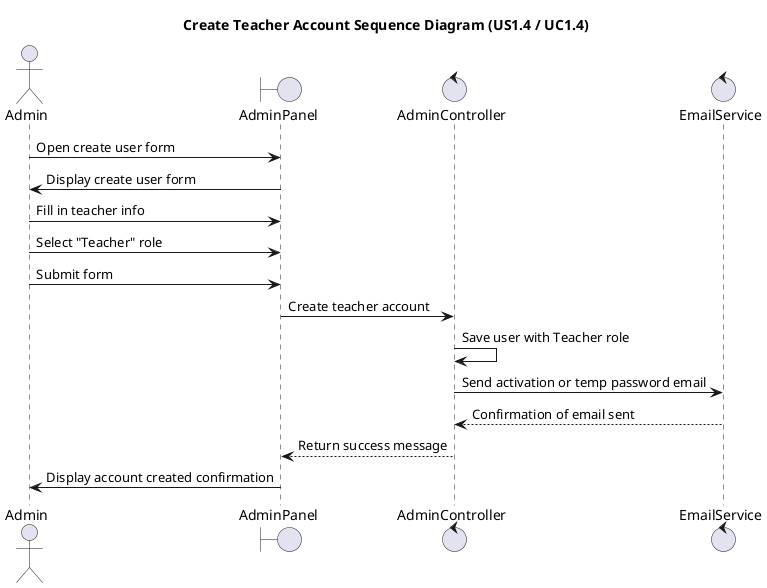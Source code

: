 @startuml CreateTeacherAccount
title Create Teacher Account Sequence Diagram (US1.4 / UC1.4)

actor Admin
boundary AdminPanel
control AdminController
control EmailService

Admin -> AdminPanel : Open create user form
AdminPanel -> Admin : Display create user form

Admin -> AdminPanel : Fill in teacher info
Admin -> AdminPanel : Select "Teacher" role
Admin -> AdminPanel : Submit form

AdminPanel -> AdminController : Create teacher account
AdminController -> AdminController : Save user with Teacher role
AdminController -> EmailService : Send activation or temp password email
EmailService --> AdminController : Confirmation of email sent

AdminController --> AdminPanel : Return success message
AdminPanel -> Admin : Display account created confirmation

@enduml
